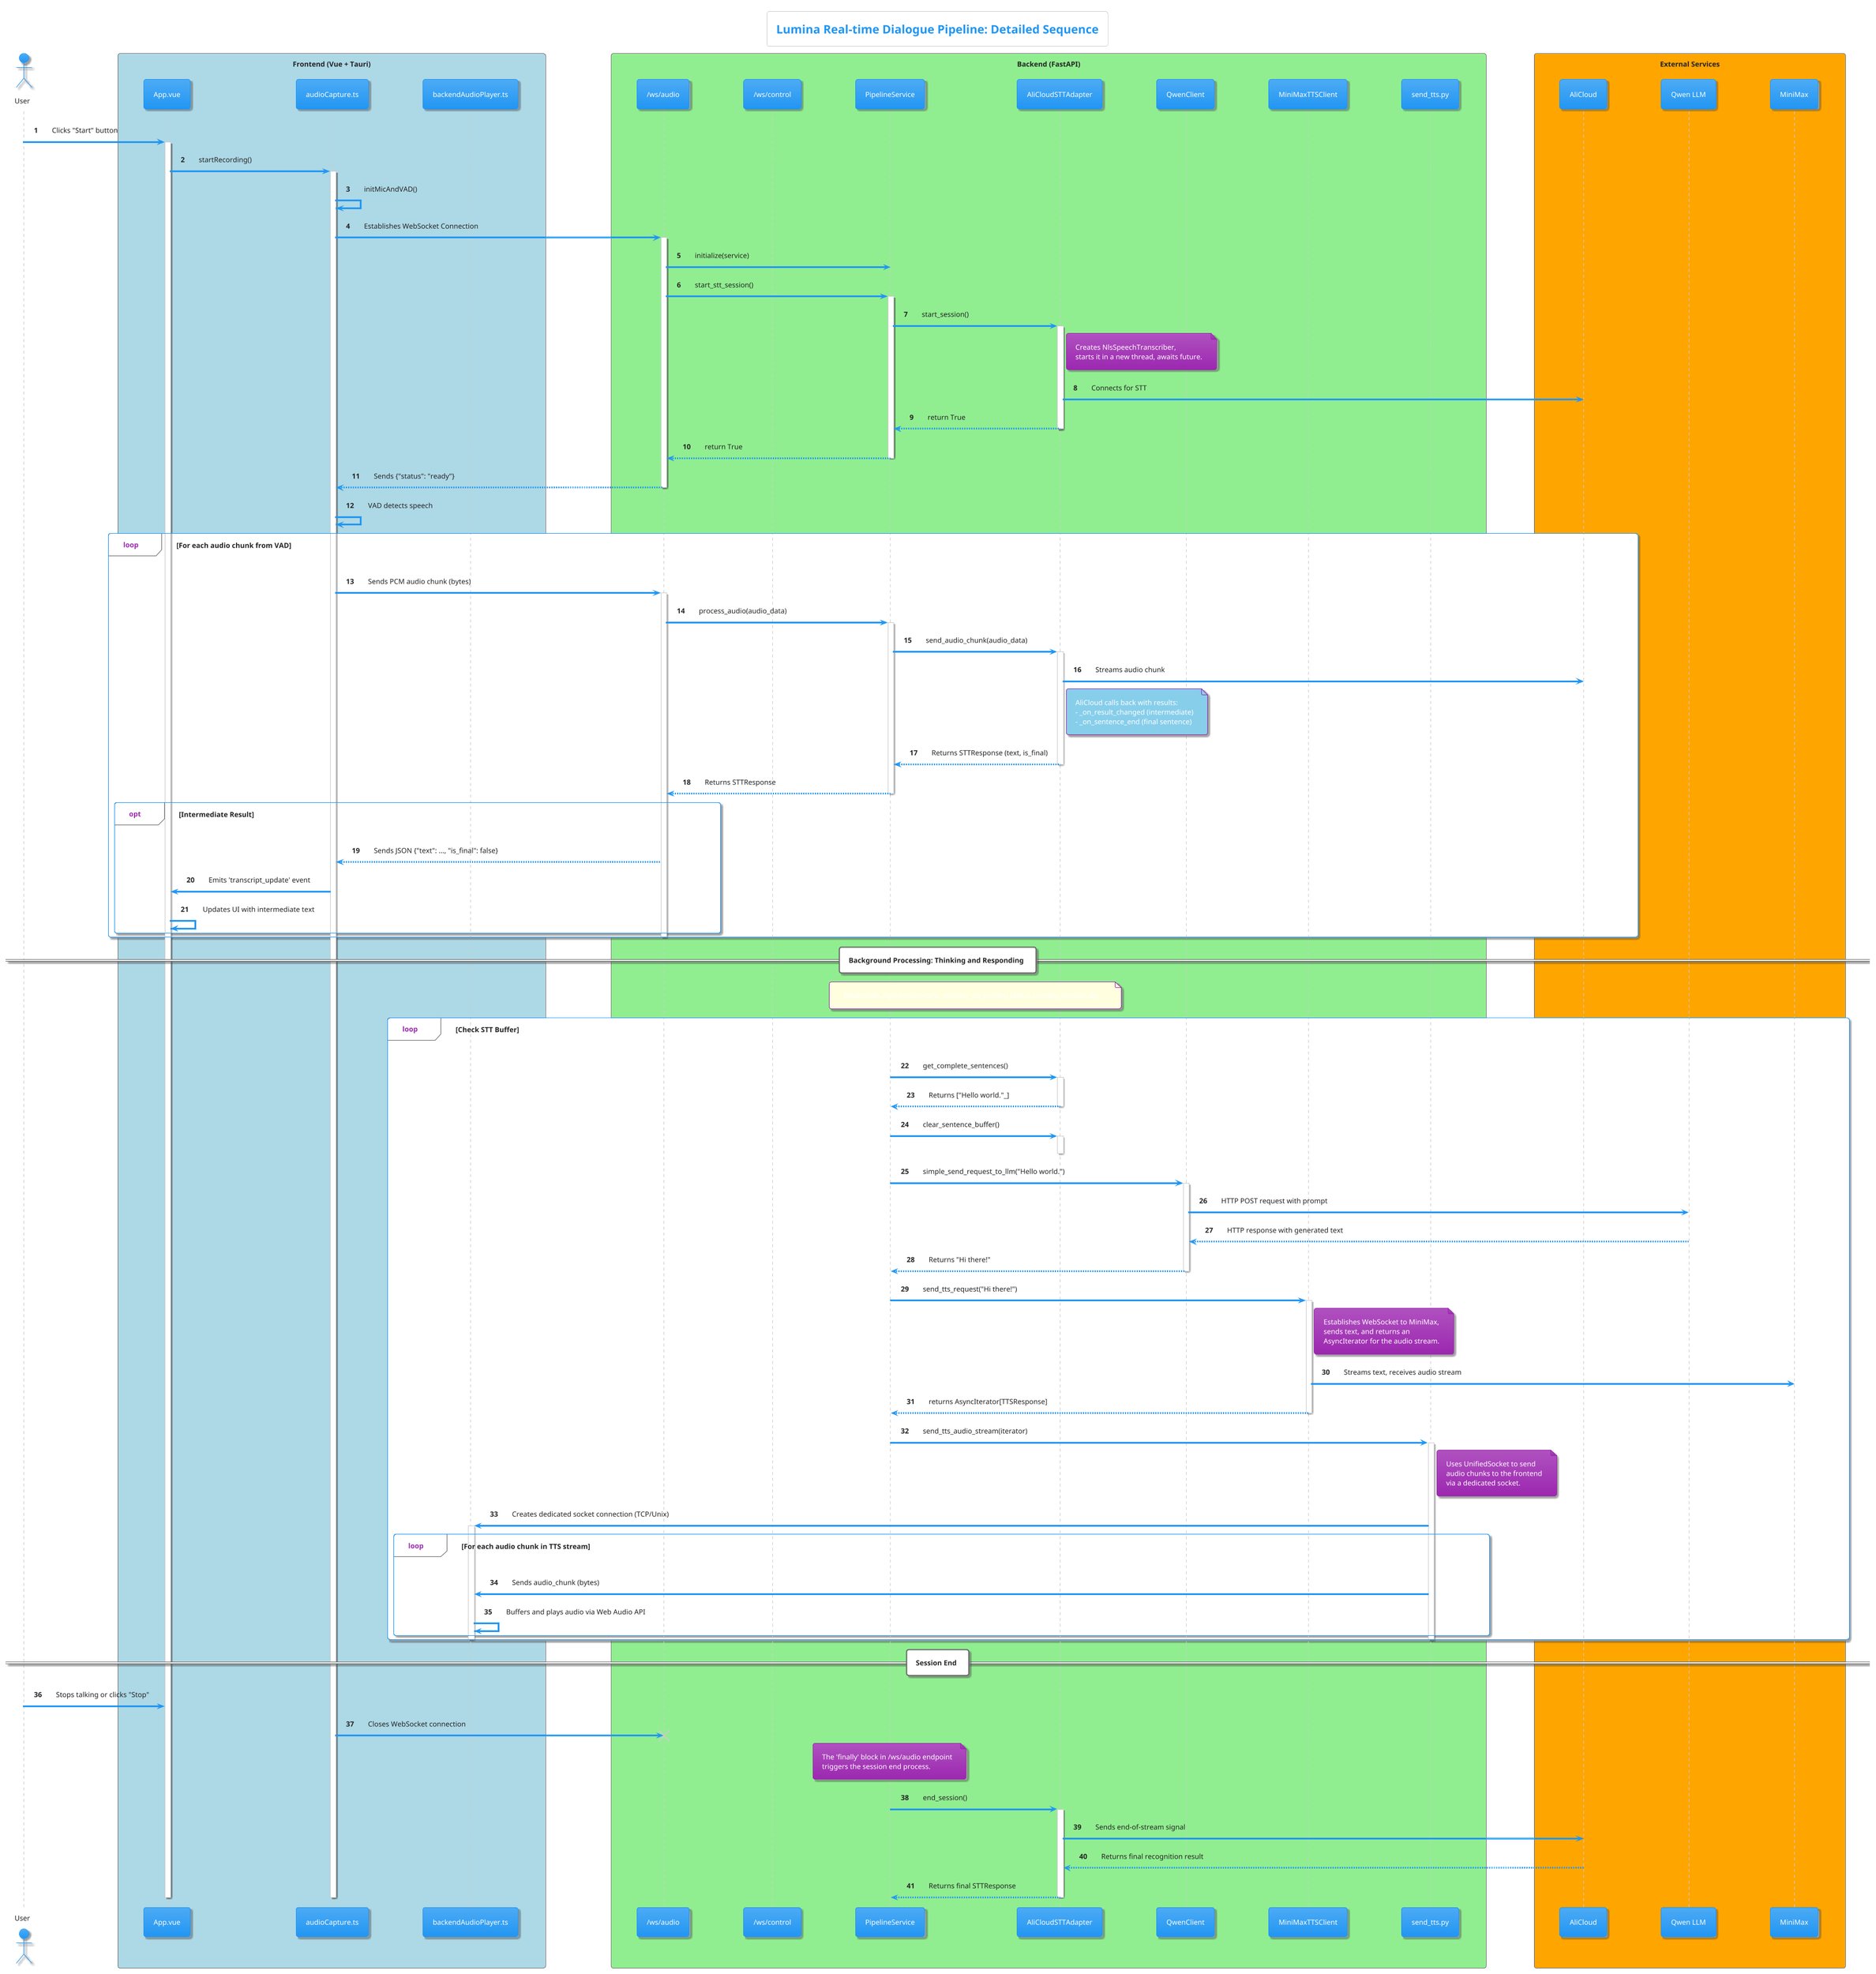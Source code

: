 @startuml Lumina Pipeline Detailed Sequence

!theme materia

title Lumina Real-time Dialogue Pipeline: Detailed Sequence

actor User

box "Frontend (Vue + Tauri)" #LightBlue
    participant "App.vue" as FE_App
    participant "audioCapture.ts" as FE_AudioCapture
    participant "backendAudioPlayer.ts" as FE_AudioPlayer
end box

box "Backend (FastAPI)" #LightGreen
    participant "/ws/audio" as BE_AudioWS
    participant "/ws/control" as BE_ControlWS
    participant "PipelineService" as BE_Pipeline
    participant "AliCloudSTTAdapter" as BE_STT
    participant "QwenClient" as BE_LLM
    participant "MiniMaxTTSClient" as BE_TTS
    participant "send_tts.py" as BE_TTSSender
end box

box "External Services" #Orange
    participant "AliCloud" as Ext_AliCloud
    participant "Qwen LLM" as Ext_Qwen
    participant "MiniMax" as Ext_MiniMax
end box

autonumber

User -> FE_App: Clicks "Start" button
activate FE_App

FE_App -> FE_AudioCapture: startRecording()
activate FE_AudioCapture

FE_AudioCapture -> FE_AudioCapture: initMicAndVAD()
FE_AudioCapture -> BE_AudioWS: Establishes WebSocket Connection

activate BE_AudioWS
BE_AudioWS -> BE_Pipeline: initialize(service)
BE_AudioWS -> BE_Pipeline: start_stt_session()
activate BE_Pipeline

BE_Pipeline -> BE_STT: start_session()
activate BE_STT
note right of BE_STT: Creates NlsSpeechTranscriber,\nstarts it in a new thread, awaits future.
BE_STT -> Ext_AliCloud: Connects for STT
BE_STT --> BE_Pipeline: return True
deactivate BE_STT
BE_Pipeline --> BE_AudioWS: return True
deactivate BE_Pipeline
BE_AudioWS --> FE_AudioCapture: Sends {"status": "ready"}
deactivate BE_AudioWS


FE_AudioCapture -> FE_AudioCapture: VAD detects speech
loop For each audio chunk from VAD
    FE_AudioCapture -> BE_AudioWS: Sends PCM audio chunk (bytes)
    activate BE_AudioWS

    BE_AudioWS -> BE_Pipeline: process_audio(audio_data)
    activate BE_Pipeline

    BE_Pipeline -> BE_STT: send_audio_chunk(audio_data)
    activate BE_STT
    BE_STT -> Ext_AliCloud: Streams audio chunk
    
    note right of BE_STT #SkyBlue
        AliCloud calls back with results:
        - _on_result_changed (intermediate)
        - _on_sentence_end (final sentence)
        'complete_sentences' list is populated here.
    end note

    BE_STT --> BE_Pipeline: Returns STTResponse (text, is_final)
    deactivate BE_STT
    
    BE_Pipeline --> BE_AudioWS: Returns STTResponse
    deactivate BE_Pipeline

    opt Intermediate Result
        BE_AudioWS --> FE_AudioCapture: Sends JSON {"text": ..., "is_final": false}
        FE_AudioCapture -> FE_App: Emits 'transcript_update' event
        FE_App -> FE_App: Updates UI with intermediate text
    end opt
    
    deactivate BE_AudioWS
end loop

== Background Processing: Thinking and Responding ==

note over BE_Pipeline, BE_STT #LightYellow
    Meanwhile, PipelineService's _monitor_stt_buffer() task is running periodically.
end note

loop Check STT Buffer
    BE_Pipeline -> BE_STT: get_complete_sentences()
    activate BE_STT
    BE_STT --> BE_Pipeline: Returns ["Hello world."_]
    deactivate BE_STT
    
    BE_Pipeline -> BE_STT: clear_sentence_buffer()
    activate BE_STT
    deactivate BE_STT
    
    BE_Pipeline -> BE_LLM: simple_send_request_to_llm("Hello world.")
    activate BE_LLM
    BE_LLM -> Ext_Qwen: HTTP POST request with prompt
    Ext_Qwen --> BE_LLM: HTTP response with generated text
    BE_LLM --> BE_Pipeline: Returns "Hi there!"
    deactivate BE_LLM
    
    BE_Pipeline -> BE_TTS: send_tts_request("Hi there!")
    activate BE_TTS
    note right of BE_TTS
        Establishes WebSocket to MiniMax,
        sends text, and returns an
        AsyncIterator for the audio stream.
    end note
    BE_TTS -> Ext_MiniMax: Streams text, receives audio stream
    BE_TTS --> BE_Pipeline: returns AsyncIterator[TTSResponse]
    deactivate BE_TTS
    
    BE_Pipeline -> BE_TTSSender: send_tts_audio_stream(iterator)
    activate BE_TTSSender
    note right of BE_TTSSender
        Uses UnifiedSocket to send
        audio chunks to the frontend
        via a dedicated socket.
    end note

    BE_TTSSender -> FE_AudioPlayer: Creates dedicated socket connection (TCP/Unix)
    activate FE_AudioPlayer
    
    loop For each audio chunk in TTS stream
        BE_TTSSender -> FE_AudioPlayer: Sends audio_chunk (bytes)
        FE_AudioPlayer -> FE_AudioPlayer: Buffers and plays audio via Web Audio API
    end loop
    
    deactivate BE_TTSSender
    deactivate FE_AudioPlayer
end

== Session End ==

User -> FE_App: Stops talking or clicks "Stop"
FE_AudioCapture -> BE_AudioWS: Closes WebSocket connection
destroy BE_AudioWS

note over BE_Pipeline
    The 'finally' block in /ws/audio endpoint
    triggers the session end process.
end note

BE_Pipeline -> BE_STT: end_session()
activate BE_STT
BE_STT -> Ext_AliCloud: Sends end-of-stream signal
Ext_AliCloud --> BE_STT: Returns final recognition result
BE_STT --> BE_Pipeline: Returns final STTResponse
deactivate BE_STT

deactivate FE_AudioCapture
deactivate FE_App

@enduml 